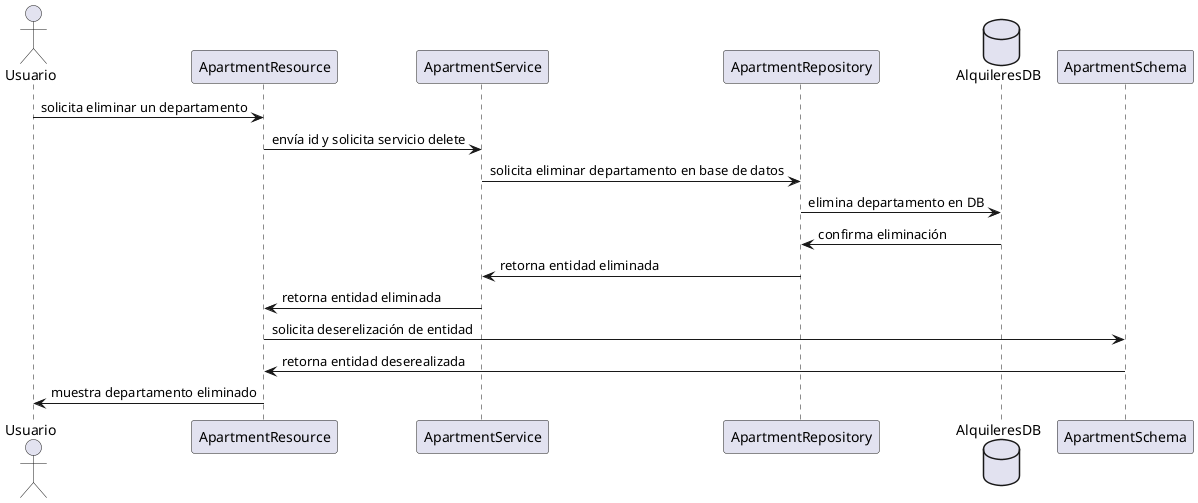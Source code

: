 @startuml Diagrama de secuencia - Eliminar departamento por id

actor Usuario
Usuario -> ApartmentResource: solicita eliminar un departamento
ApartmentResource -> ApartmentService: envía id y solicita servicio delete
ApartmentService -> ApartmentRepository: solicita eliminar departamento en base de datos
database AlquileresDB
ApartmentRepository -> AlquileresDB: elimina departamento en DB
AlquileresDB -> ApartmentRepository: confirma eliminación
ApartmentRepository -> ApartmentService: retorna entidad eliminada
ApartmentService -> ApartmentResource: retorna entidad eliminada
ApartmentResource -> ApartmentSchema: solicita deserelización de entidad
ApartmentSchema -> ApartmentResource: retorna entidad deserealizada
ApartmentResource -> Usuario: muestra departamento eliminado

@enduml